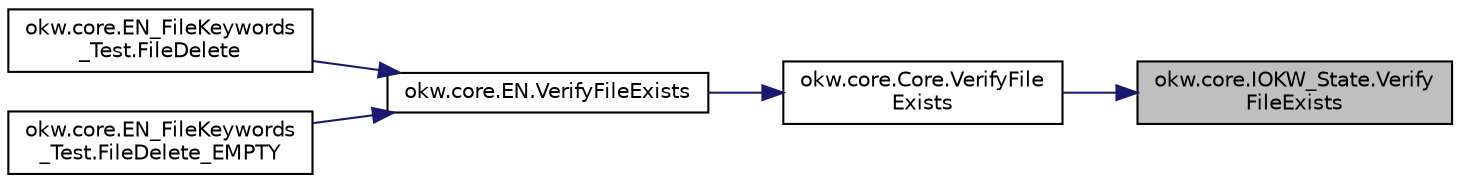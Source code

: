 digraph "okw.core.IOKW_State.VerifyFileExists"
{
 // INTERACTIVE_SVG=YES
 // LATEX_PDF_SIZE
  edge [fontname="Helvetica",fontsize="10",labelfontname="Helvetica",labelfontsize="10"];
  node [fontname="Helvetica",fontsize="10",shape=record];
  rankdir="RL";
  Node4181 [label="okw.core.IOKW_State.Verify\lFileExists",height=0.2,width=0.4,color="black", fillcolor="grey75", style="filled", fontcolor="black",tooltip="Prüft, ob die gegebene Datei existiert."];
  Node4181 -> Node4182 [dir="back",color="midnightblue",fontsize="10",style="solid",fontname="Helvetica"];
  Node4182 [label="okw.core.Core.VerifyFile\lExists",height=0.2,width=0.4,color="black", fillcolor="white", style="filled",URL="$classokw_1_1core_1_1_core.html#aac1e5e5b59dc780f5fd75bd215b13dff",tooltip="Prüft, ob die gegebene Datei existiert."];
  Node4182 -> Node4183 [dir="back",color="midnightblue",fontsize="10",style="solid",fontname="Helvetica"];
  Node4183 [label="okw.core.EN.VerifyFileExists",height=0.2,width=0.4,color="black", fillcolor="white", style="filled",URL="$classokw_1_1core_1_1_e_n.html#ac343826e3b37f19e531fc70d98018833",tooltip="Prüft, ob die gegebene Datei existiert."];
  Node4183 -> Node4184 [dir="back",color="midnightblue",fontsize="10",style="solid",fontname="Helvetica"];
  Node4184 [label="okw.core.EN_FileKeywords\l_Test.FileDelete",height=0.2,width=0.4,color="black", fillcolor="white", style="filled",URL="$classokw_1_1core_1_1_e_n___file_keywords___test.html#acb04e50447def00a22be9b52b5327aac",tooltip="Prüft das Schlüsselwort File."];
  Node4183 -> Node4185 [dir="back",color="midnightblue",fontsize="10",style="solid",fontname="Helvetica"];
  Node4185 [label="okw.core.EN_FileKeywords\l_Test.FileDelete_EMPTY",height=0.2,width=0.4,color="black", fillcolor="white", style="filled",URL="$classokw_1_1core_1_1_e_n___file_keywords___test.html#ac1eeb5773fc9c3a4854198e37b2f5dea",tooltip="Prüft das Schlüsselwort File."];
}
